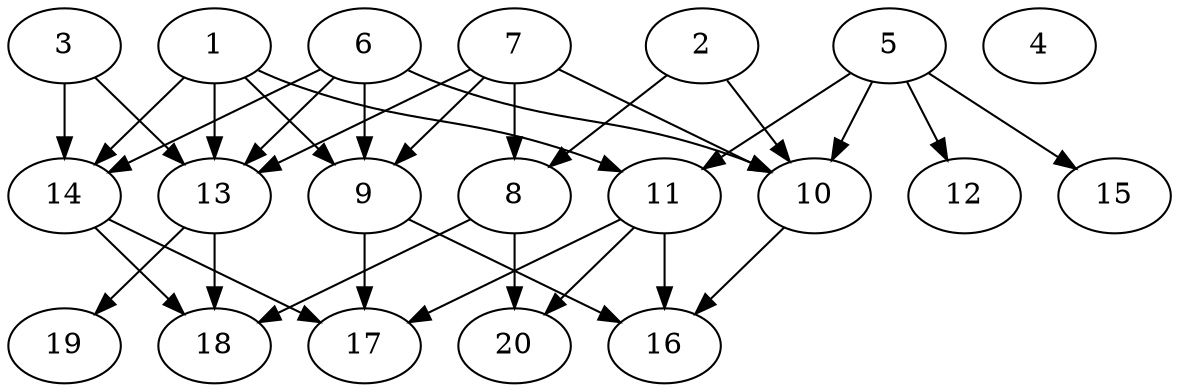 // DAG automatically generated by daggen at Tue Jul 23 14:23:30 2019
// ./daggen --dot -n 20 --ccr 0.5 --fat 0.6 --regular 0.5 --density 0.6 --mindata 5242880 --maxdata 52428800 
digraph G {
  1 [size="70965248", alpha="0.10", expect_size="35482624"] 
  1 -> 9 [size ="35482624"]
  1 -> 11 [size ="35482624"]
  1 -> 13 [size ="35482624"]
  1 -> 14 [size ="35482624"]
  2 [size="88772608", alpha="0.11", expect_size="44386304"] 
  2 -> 8 [size ="44386304"]
  2 -> 10 [size ="44386304"]
  3 [size="73228288", alpha="0.03", expect_size="36614144"] 
  3 -> 13 [size ="36614144"]
  3 -> 14 [size ="36614144"]
  4 [size="64206848", alpha="0.08", expect_size="32103424"] 
  5 [size="96258048", alpha="0.13", expect_size="48129024"] 
  5 -> 10 [size ="48129024"]
  5 -> 11 [size ="48129024"]
  5 -> 12 [size ="48129024"]
  5 -> 15 [size ="48129024"]
  6 [size="85430272", alpha="0.17", expect_size="42715136"] 
  6 -> 9 [size ="42715136"]
  6 -> 10 [size ="42715136"]
  6 -> 13 [size ="42715136"]
  6 -> 14 [size ="42715136"]
  7 [size="76609536", alpha="0.10", expect_size="38304768"] 
  7 -> 8 [size ="38304768"]
  7 -> 9 [size ="38304768"]
  7 -> 10 [size ="38304768"]
  7 -> 13 [size ="38304768"]
  8 [size="21184512", alpha="0.20", expect_size="10592256"] 
  8 -> 18 [size ="10592256"]
  8 -> 20 [size ="10592256"]
  9 [size="50927616", alpha="0.08", expect_size="25463808"] 
  9 -> 16 [size ="25463808"]
  9 -> 17 [size ="25463808"]
  10 [size="50696192", alpha="0.08", expect_size="25348096"] 
  10 -> 16 [size ="25348096"]
  11 [size="83841024", alpha="0.01", expect_size="41920512"] 
  11 -> 16 [size ="41920512"]
  11 -> 17 [size ="41920512"]
  11 -> 20 [size ="41920512"]
  12 [size="36282368", alpha="0.13", expect_size="18141184"] 
  13 [size="87871488", alpha="0.19", expect_size="43935744"] 
  13 -> 18 [size ="43935744"]
  13 -> 19 [size ="43935744"]
  14 [size="100128768", alpha="0.04", expect_size="50064384"] 
  14 -> 17 [size ="50064384"]
  14 -> 18 [size ="50064384"]
  15 [size="42227712", alpha="0.18", expect_size="21113856"] 
  16 [size="101601280", alpha="0.11", expect_size="50800640"] 
  17 [size="89440256", alpha="0.06", expect_size="44720128"] 
  18 [size="42481664", alpha="0.04", expect_size="21240832"] 
  19 [size="40865792", alpha="0.02", expect_size="20432896"] 
  20 [size="77348864", alpha="0.14", expect_size="38674432"] 
}
